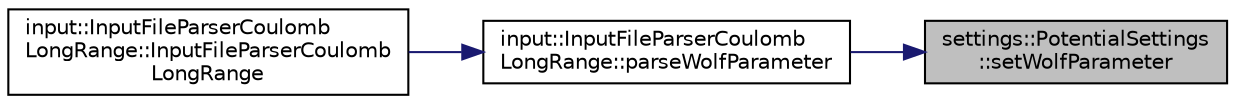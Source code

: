 digraph "settings::PotentialSettings::setWolfParameter"
{
 // LATEX_PDF_SIZE
  edge [fontname="Helvetica",fontsize="10",labelfontname="Helvetica",labelfontsize="10"];
  node [fontname="Helvetica",fontsize="10",shape=record];
  rankdir="RL";
  Node1 [label="settings::PotentialSettings\l::setWolfParameter",height=0.2,width=0.4,color="black", fillcolor="grey75", style="filled", fontcolor="black",tooltip=" "];
  Node1 -> Node2 [dir="back",color="midnightblue",fontsize="10",style="solid",fontname="Helvetica"];
  Node2 [label="input::InputFileParserCoulomb\lLongRange::parseWolfParameter",height=0.2,width=0.4,color="black", fillcolor="white", style="filled",URL="$classinput_1_1InputFileParserCoulombLongRange.html#a1d326337d39992234ce762e5f2d498e2",tooltip="parse the wolf parameter used in the simulation"];
  Node2 -> Node3 [dir="back",color="midnightblue",fontsize="10",style="solid",fontname="Helvetica"];
  Node3 [label="input::InputFileParserCoulomb\lLongRange::InputFileParserCoulomb\lLongRange",height=0.2,width=0.4,color="black", fillcolor="white", style="filled",URL="$classinput_1_1InputFileParserCoulombLongRange.html#ae92728bbe42bfb96fe99864e3a976753",tooltip="Construct a new Input File Parser Coulomb Long Range:: Input File Parser Coulomb Long Range object."];
}

